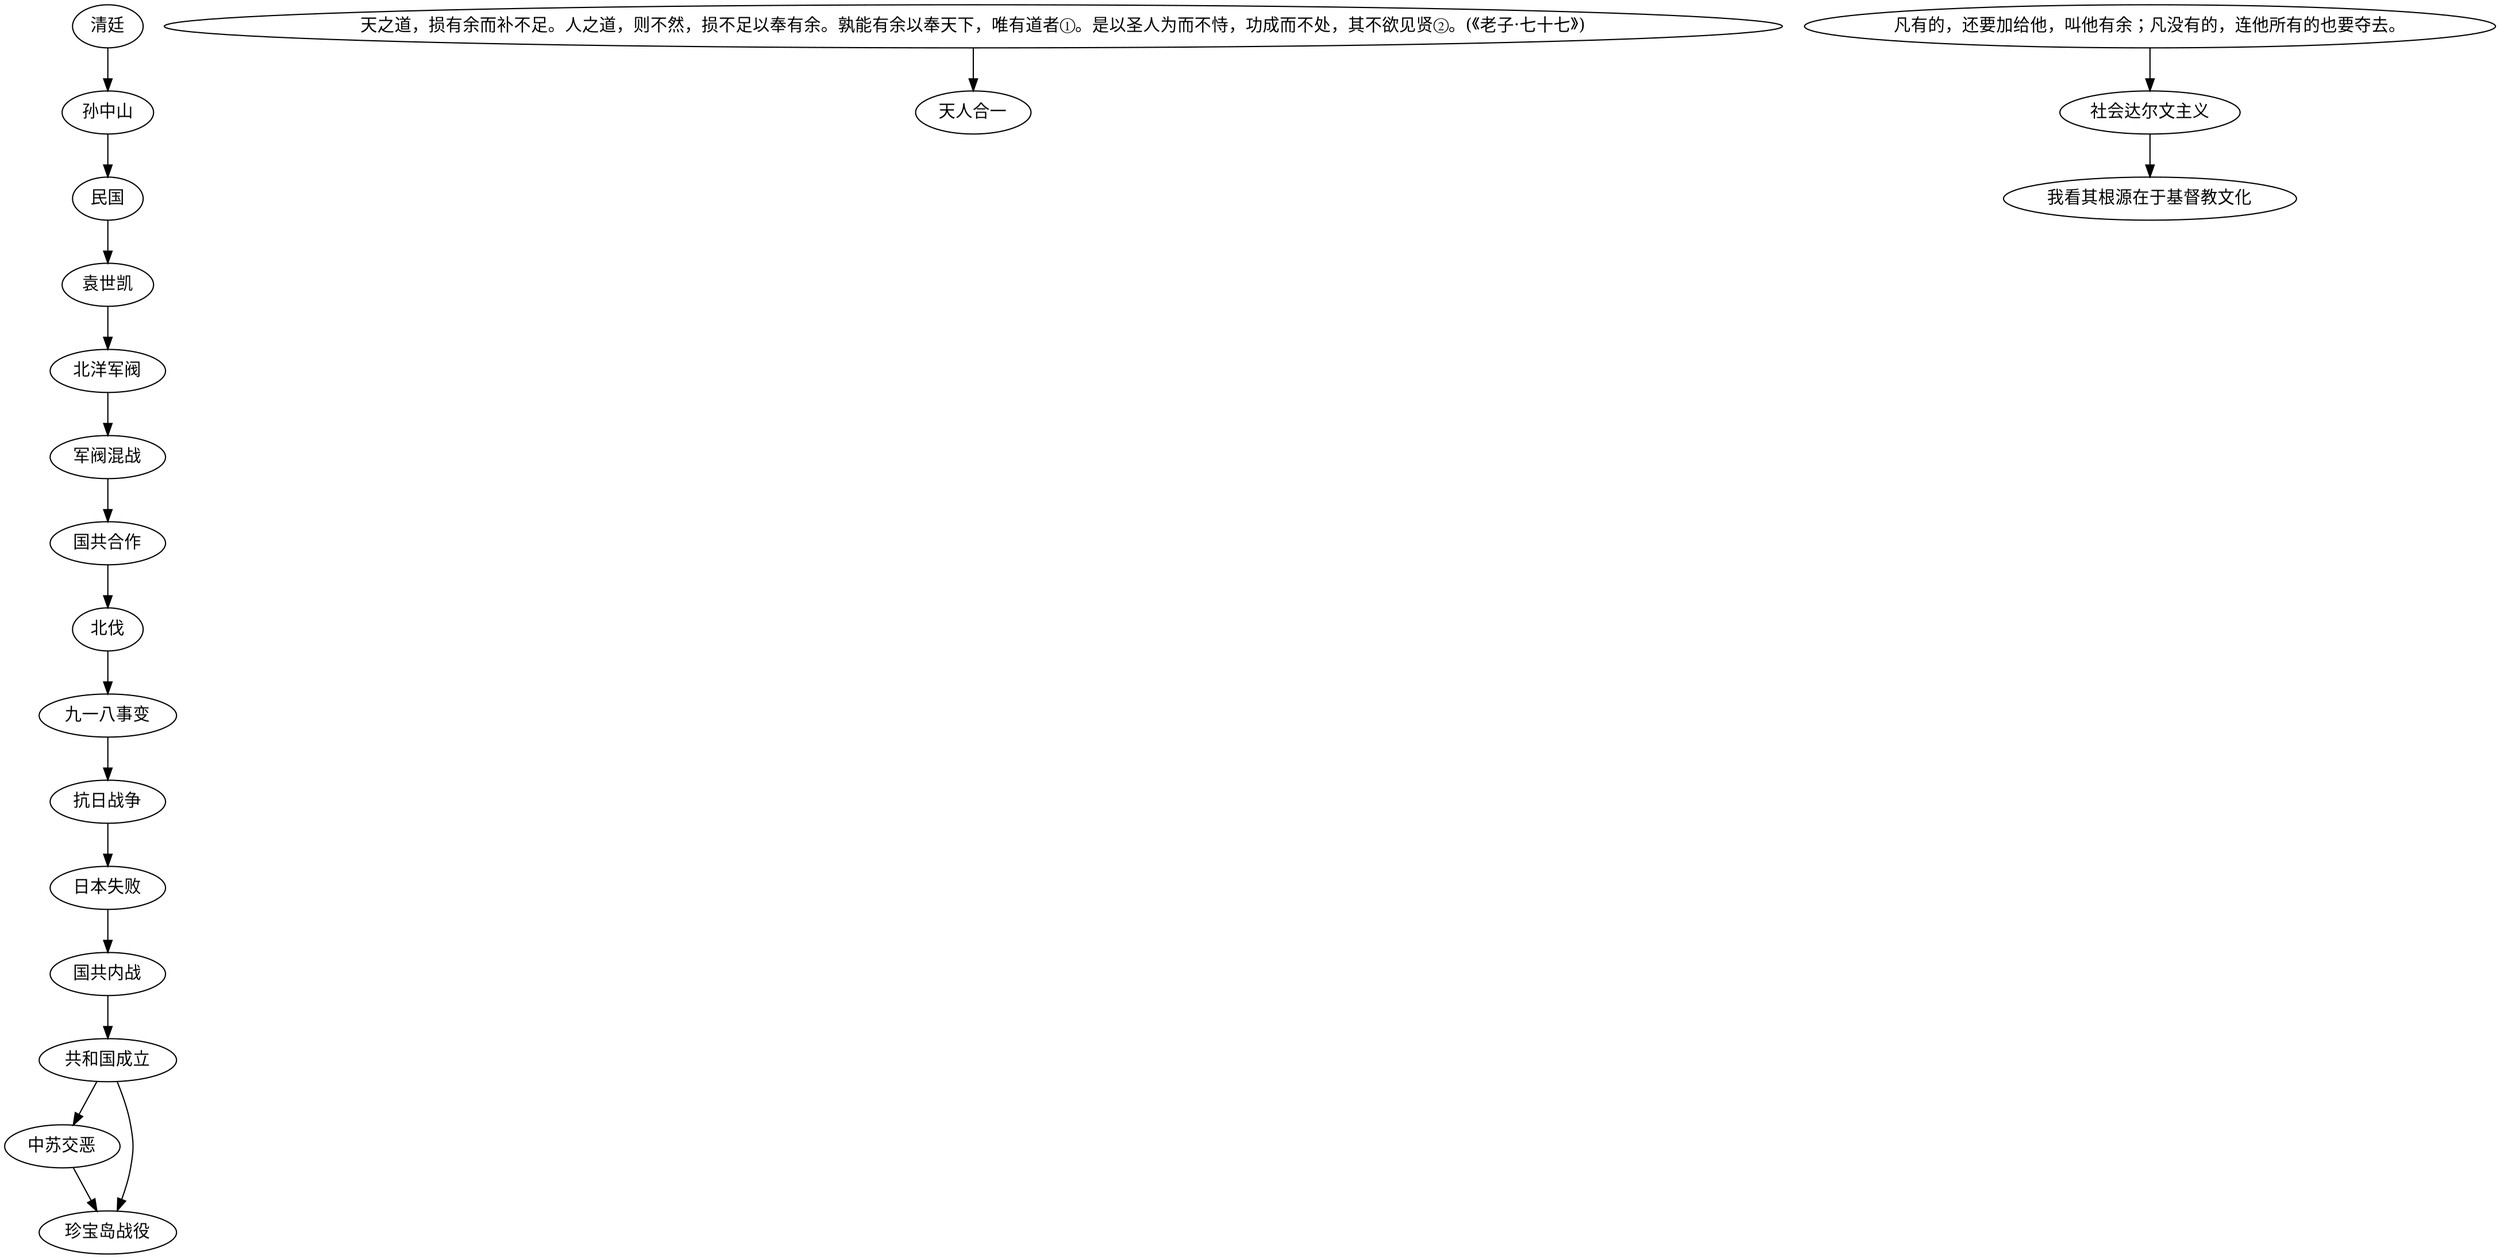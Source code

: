 digraph{
        "清廷" -> "孙中山" -> "民国" -> "袁世凯" ->
        "北洋军阀" -> "军阀混战" -> "国共合作" -> "北伐" -> "九一八事变" -> "抗日战争" -> "日本失败" -> "国共内战" ->
        "共和国成立" -> {"中苏交恶" -> "珍宝岛战役" };

        "天之道，损有余而补不足。人之道，则不然，损不足以奉有余。孰能有余以奉天下，唯有道者①。是以圣人为而不恃，功成而不处，其不欲见贤②。(《老子·七十七》)" -> "天人合一"
        "凡有的，还要加给他，叫他有余；凡没有的，连他所有的也要夺去。"    -> "社会达尔文主义"  -> "我看其根源在于基督教文化";
}